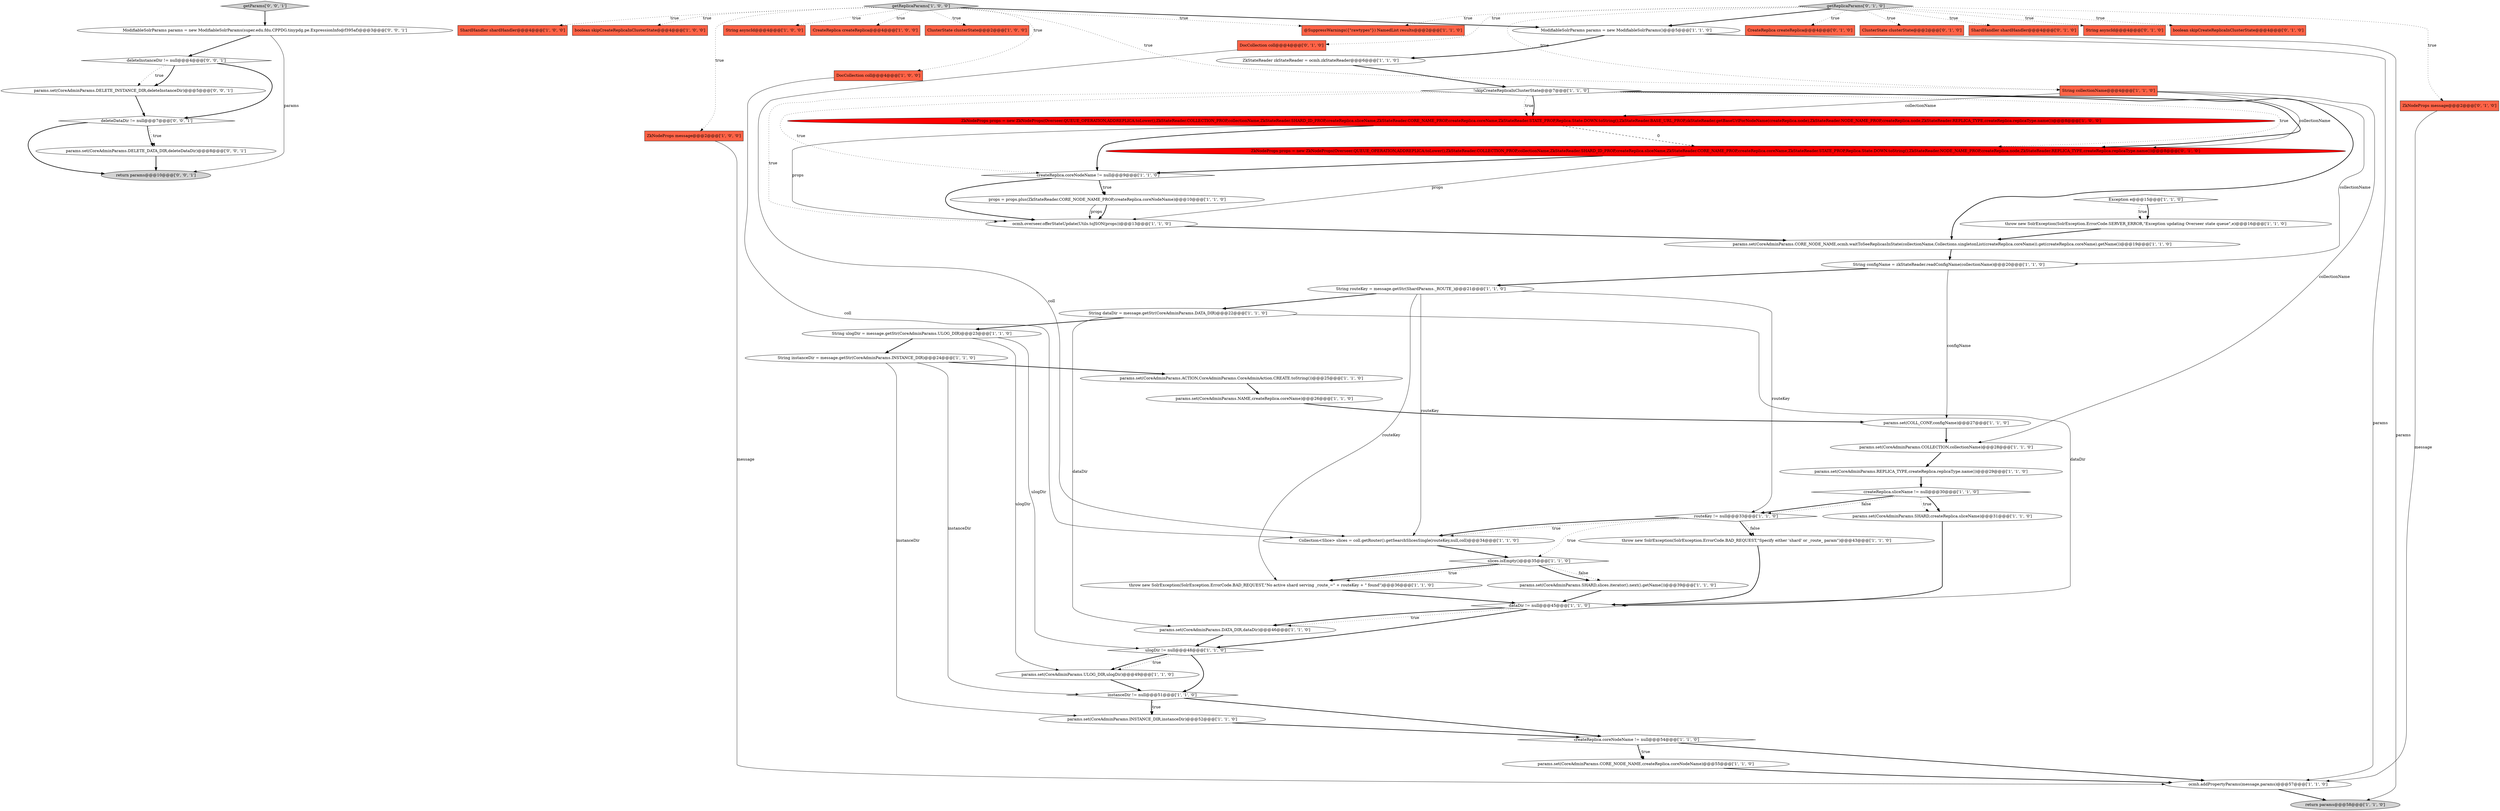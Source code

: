 digraph {
61 [style = filled, label = "getParams['0', '0', '1']", fillcolor = lightgray, shape = diamond image = "AAA0AAABBB3BBB"];
54 [style = filled, label = "ZkNodeProps props = new ZkNodeProps(Overseer.QUEUE_OPERATION,ADDREPLICA.toLower(),ZkStateReader.COLLECTION_PROP,collectionName,ZkStateReader.SHARD_ID_PROP,createReplica.sliceName,ZkStateReader.CORE_NAME_PROP,createReplica.coreName,ZkStateReader.STATE_PROP,Replica.State.DOWN.toString(),ZkStateReader.NODE_NAME_PROP,createReplica.node,ZkStateReader.REPLICA_TYPE,createReplica.replicaType.name())@@@8@@@['0', '1', '0']", fillcolor = red, shape = ellipse image = "AAA1AAABBB2BBB"];
14 [style = filled, label = "params.set(CoreAdminParams.INSTANCE_DIR,instanceDir)@@@52@@@['1', '1', '0']", fillcolor = white, shape = ellipse image = "AAA0AAABBB1BBB"];
40 [style = filled, label = "Exception e@@@15@@@['1', '1', '0']", fillcolor = white, shape = diamond image = "AAA0AAABBB1BBB"];
0 [style = filled, label = "ShardHandler shardHandler@@@4@@@['1', '0', '0']", fillcolor = tomato, shape = box image = "AAA0AAABBB1BBB"];
32 [style = filled, label = "boolean skipCreateReplicaInClusterState@@@4@@@['1', '0', '0']", fillcolor = tomato, shape = box image = "AAA0AAABBB1BBB"];
49 [style = filled, label = "DocCollection coll@@@4@@@['0', '1', '0']", fillcolor = tomato, shape = box image = "AAA0AAABBB2BBB"];
22 [style = filled, label = "params.set(COLL_CONF,configName)@@@27@@@['1', '1', '0']", fillcolor = white, shape = ellipse image = "AAA0AAABBB1BBB"];
43 [style = filled, label = "String collectionName@@@4@@@['1', '1', '0']", fillcolor = tomato, shape = box image = "AAA0AAABBB1BBB"];
47 [style = filled, label = "params.set(CoreAdminParams.ULOG_DIR,ulogDir)@@@49@@@['1', '1', '0']", fillcolor = white, shape = ellipse image = "AAA0AAABBB1BBB"];
56 [style = filled, label = "CreateReplica createReplica@@@4@@@['0', '1', '0']", fillcolor = tomato, shape = box image = "AAA0AAABBB2BBB"];
17 [style = filled, label = "ModifiableSolrParams params = new ModifiableSolrParams()@@@5@@@['1', '1', '0']", fillcolor = white, shape = ellipse image = "AAA0AAABBB1BBB"];
33 [style = filled, label = "props = props.plus(ZkStateReader.CORE_NODE_NAME_PROP,createReplica.coreNodeName)@@@10@@@['1', '1', '0']", fillcolor = white, shape = ellipse image = "AAA0AAABBB1BBB"];
20 [style = filled, label = "ZkStateReader zkStateReader = ocmh.zkStateReader@@@6@@@['1', '1', '0']", fillcolor = white, shape = ellipse image = "AAA0AAABBB1BBB"];
38 [style = filled, label = "String instanceDir = message.getStr(CoreAdminParams.INSTANCE_DIR)@@@24@@@['1', '1', '0']", fillcolor = white, shape = ellipse image = "AAA0AAABBB1BBB"];
41 [style = filled, label = "createReplica.coreNodeName != null@@@54@@@['1', '1', '0']", fillcolor = white, shape = diamond image = "AAA0AAABBB1BBB"];
48 [style = filled, label = "ClusterState clusterState@@@2@@@['0', '1', '0']", fillcolor = tomato, shape = box image = "AAA0AAABBB2BBB"];
52 [style = filled, label = "ShardHandler shardHandler@@@4@@@['0', '1', '0']", fillcolor = tomato, shape = box image = "AAA0AAABBB2BBB"];
35 [style = filled, label = "ZkNodeProps props = new ZkNodeProps(Overseer.QUEUE_OPERATION,ADDREPLICA.toLower(),ZkStateReader.COLLECTION_PROP,collectionName,ZkStateReader.SHARD_ID_PROP,createReplica.sliceName,ZkStateReader.CORE_NAME_PROP,createReplica.coreName,ZkStateReader.STATE_PROP,Replica.State.DOWN.toString(),ZkStateReader.BASE_URL_PROP,zkStateReader.getBaseUrlForNodeName(createReplica.node),ZkStateReader.NODE_NAME_PROP,createReplica.node,ZkStateReader.REPLICA_TYPE,createReplica.replicaType.name())@@@8@@@['1', '0', '0']", fillcolor = red, shape = ellipse image = "AAA1AAABBB1BBB"];
28 [style = filled, label = "throw new SolrException(SolrException.ErrorCode.BAD_REQUEST,\"Specify either 'shard' or _route_ param\")@@@43@@@['1', '1', '0']", fillcolor = white, shape = ellipse image = "AAA0AAABBB1BBB"];
44 [style = filled, label = "String ulogDir = message.getStr(CoreAdminParams.ULOG_DIR)@@@23@@@['1', '1', '0']", fillcolor = white, shape = ellipse image = "AAA0AAABBB1BBB"];
2 [style = filled, label = "params.set(CoreAdminParams.ACTION,CoreAdminParams.CoreAdminAction.CREATE.toString())@@@25@@@['1', '1', '0']", fillcolor = white, shape = ellipse image = "AAA0AAABBB1BBB"];
19 [style = filled, label = "throw new SolrException(SolrException.ErrorCode.SERVER_ERROR,\"Exception updating Overseer state queue\",e)@@@16@@@['1', '1', '0']", fillcolor = white, shape = ellipse image = "AAA0AAABBB1BBB"];
7 [style = filled, label = "getReplicaParams['1', '0', '0']", fillcolor = lightgray, shape = diamond image = "AAA0AAABBB1BBB"];
4 [style = filled, label = "instanceDir != null@@@51@@@['1', '1', '0']", fillcolor = white, shape = diamond image = "AAA0AAABBB1BBB"];
11 [style = filled, label = "params.set(CoreAdminParams.SHARD,createReplica.sliceName)@@@31@@@['1', '1', '0']", fillcolor = white, shape = ellipse image = "AAA0AAABBB1BBB"];
9 [style = filled, label = "params.set(CoreAdminParams.NAME,createReplica.coreName)@@@26@@@['1', '1', '0']", fillcolor = white, shape = ellipse image = "AAA0AAABBB1BBB"];
5 [style = filled, label = "String asyncId@@@4@@@['1', '0', '0']", fillcolor = tomato, shape = box image = "AAA0AAABBB1BBB"];
15 [style = filled, label = "CreateReplica createReplica@@@4@@@['1', '0', '0']", fillcolor = tomato, shape = box image = "AAA0AAABBB1BBB"];
12 [style = filled, label = "!skipCreateReplicaInClusterState@@@7@@@['1', '1', '0']", fillcolor = white, shape = diamond image = "AAA0AAABBB1BBB"];
21 [style = filled, label = "ClusterState clusterState@@@2@@@['1', '0', '0']", fillcolor = tomato, shape = box image = "AAA0AAABBB1BBB"];
37 [style = filled, label = "createReplica.coreNodeName != null@@@9@@@['1', '1', '0']", fillcolor = white, shape = diamond image = "AAA0AAABBB1BBB"];
36 [style = filled, label = "@SuppressWarnings({\"rawtypes\"}) NamedList results@@@2@@@['1', '1', '0']", fillcolor = tomato, shape = box image = "AAA0AAABBB1BBB"];
39 [style = filled, label = "ocmh.addPropertyParams(message,params)@@@57@@@['1', '1', '0']", fillcolor = white, shape = ellipse image = "AAA0AAABBB1BBB"];
53 [style = filled, label = "String asyncId@@@4@@@['0', '1', '0']", fillcolor = tomato, shape = box image = "AAA0AAABBB2BBB"];
45 [style = filled, label = "String dataDir = message.getStr(CoreAdminParams.DATA_DIR)@@@22@@@['1', '1', '0']", fillcolor = white, shape = ellipse image = "AAA0AAABBB1BBB"];
18 [style = filled, label = "String configName = zkStateReader.readConfigName(collectionName)@@@20@@@['1', '1', '0']", fillcolor = white, shape = ellipse image = "AAA0AAABBB1BBB"];
30 [style = filled, label = "slices.isEmpty()@@@35@@@['1', '1', '0']", fillcolor = white, shape = diamond image = "AAA0AAABBB1BBB"];
51 [style = filled, label = "boolean skipCreateReplicaInClusterState@@@4@@@['0', '1', '0']", fillcolor = tomato, shape = box image = "AAA0AAABBB2BBB"];
42 [style = filled, label = "ocmh.overseer.offerStateUpdate(Utils.toJSON(props))@@@13@@@['1', '1', '0']", fillcolor = white, shape = ellipse image = "AAA0AAABBB1BBB"];
63 [style = filled, label = "deleteInstanceDir != null@@@4@@@['0', '0', '1']", fillcolor = white, shape = diamond image = "AAA0AAABBB3BBB"];
57 [style = filled, label = "return params@@@10@@@['0', '0', '1']", fillcolor = lightgray, shape = ellipse image = "AAA0AAABBB3BBB"];
10 [style = filled, label = "String routeKey = message.getStr(ShardParams._ROUTE_)@@@21@@@['1', '1', '0']", fillcolor = white, shape = ellipse image = "AAA0AAABBB1BBB"];
8 [style = filled, label = "DocCollection coll@@@4@@@['1', '0', '0']", fillcolor = tomato, shape = box image = "AAA0AAABBB1BBB"];
13 [style = filled, label = "params.set(CoreAdminParams.CORE_NODE_NAME,ocmh.waitToSeeReplicasInState(collectionName,Collections.singletonList(createReplica.coreName)).get(createReplica.coreName).getName())@@@19@@@['1', '1', '0']", fillcolor = white, shape = ellipse image = "AAA0AAABBB1BBB"];
23 [style = filled, label = "ZkNodeProps message@@@2@@@['1', '0', '0']", fillcolor = tomato, shape = box image = "AAA0AAABBB1BBB"];
27 [style = filled, label = "throw new SolrException(SolrException.ErrorCode.BAD_REQUEST,\"No active shard serving _route_=\" + routeKey + \" found\")@@@36@@@['1', '1', '0']", fillcolor = white, shape = ellipse image = "AAA0AAABBB1BBB"];
16 [style = filled, label = "params.set(CoreAdminParams.COLLECTION,collectionName)@@@28@@@['1', '1', '0']", fillcolor = white, shape = ellipse image = "AAA0AAABBB1BBB"];
29 [style = filled, label = "dataDir != null@@@45@@@['1', '1', '0']", fillcolor = white, shape = diamond image = "AAA0AAABBB1BBB"];
6 [style = filled, label = "params.set(CoreAdminParams.REPLICA_TYPE,createReplica.replicaType.name())@@@29@@@['1', '1', '0']", fillcolor = white, shape = ellipse image = "AAA0AAABBB1BBB"];
62 [style = filled, label = "params.set(CoreAdminParams.DELETE_DATA_DIR,deleteDataDir)@@@8@@@['0', '0', '1']", fillcolor = white, shape = ellipse image = "AAA0AAABBB3BBB"];
26 [style = filled, label = "return params@@@58@@@['1', '1', '0']", fillcolor = lightgray, shape = ellipse image = "AAA0AAABBB1BBB"];
55 [style = filled, label = "ZkNodeProps message@@@2@@@['0', '1', '0']", fillcolor = tomato, shape = box image = "AAA0AAABBB2BBB"];
58 [style = filled, label = "params.set(CoreAdminParams.DELETE_INSTANCE_DIR,deleteInstanceDir)@@@5@@@['0', '0', '1']", fillcolor = white, shape = ellipse image = "AAA0AAABBB3BBB"];
25 [style = filled, label = "routeKey != null@@@33@@@['1', '1', '0']", fillcolor = white, shape = diamond image = "AAA0AAABBB1BBB"];
50 [style = filled, label = "getReplicaParams['0', '1', '0']", fillcolor = lightgray, shape = diamond image = "AAA0AAABBB2BBB"];
34 [style = filled, label = "params.set(CoreAdminParams.SHARD,slices.iterator().next().getName())@@@39@@@['1', '1', '0']", fillcolor = white, shape = ellipse image = "AAA0AAABBB1BBB"];
1 [style = filled, label = "createReplica.sliceName != null@@@30@@@['1', '1', '0']", fillcolor = white, shape = diamond image = "AAA0AAABBB1BBB"];
31 [style = filled, label = "params.set(CoreAdminParams.CORE_NODE_NAME,createReplica.coreNodeName)@@@55@@@['1', '1', '0']", fillcolor = white, shape = ellipse image = "AAA0AAABBB1BBB"];
59 [style = filled, label = "deleteDataDir != null@@@7@@@['0', '0', '1']", fillcolor = white, shape = diamond image = "AAA0AAABBB3BBB"];
46 [style = filled, label = "Collection<Slice> slices = coll.getRouter().getSearchSlicesSingle(routeKey,null,coll)@@@34@@@['1', '1', '0']", fillcolor = white, shape = ellipse image = "AAA0AAABBB1BBB"];
60 [style = filled, label = "ModifiableSolrParams params = new ModifiableSolrParams(super.edu.fdu.CPPDG.tinypdg.pe.ExpressionInfo@f395af)@@@3@@@['0', '0', '1']", fillcolor = white, shape = ellipse image = "AAA0AAABBB3BBB"];
24 [style = filled, label = "ulogDir != null@@@48@@@['1', '1', '0']", fillcolor = white, shape = diamond image = "AAA0AAABBB1BBB"];
3 [style = filled, label = "params.set(CoreAdminParams.DATA_DIR,dataDir)@@@46@@@['1', '1', '0']", fillcolor = white, shape = ellipse image = "AAA0AAABBB1BBB"];
43->18 [style = solid, label="collectionName"];
17->26 [style = solid, label="params"];
3->24 [style = bold, label=""];
50->52 [style = dotted, label="true"];
7->36 [style = dotted, label="true"];
35->42 [style = solid, label="props"];
12->42 [style = dotted, label="true"];
11->29 [style = bold, label=""];
59->57 [style = bold, label=""];
59->62 [style = bold, label=""];
12->35 [style = dotted, label="true"];
59->62 [style = dotted, label="true"];
17->39 [style = solid, label="params"];
18->22 [style = solid, label="configName"];
35->37 [style = bold, label=""];
33->42 [style = bold, label=""];
50->48 [style = dotted, label="true"];
54->37 [style = bold, label=""];
12->54 [style = dotted, label="true"];
60->63 [style = bold, label=""];
8->46 [style = solid, label="coll"];
58->59 [style = bold, label=""];
37->33 [style = bold, label=""];
12->54 [style = bold, label=""];
17->20 [style = bold, label=""];
50->55 [style = dotted, label="true"];
25->28 [style = bold, label=""];
10->25 [style = solid, label="routeKey"];
55->39 [style = solid, label="message"];
30->34 [style = dotted, label="false"];
44->47 [style = solid, label="ulogDir"];
16->6 [style = bold, label=""];
30->27 [style = bold, label=""];
50->51 [style = dotted, label="true"];
38->4 [style = solid, label="instanceDir"];
50->43 [style = dotted, label="true"];
30->34 [style = bold, label=""];
12->35 [style = bold, label=""];
2->9 [style = bold, label=""];
50->36 [style = dotted, label="true"];
24->47 [style = bold, label=""];
39->26 [style = bold, label=""];
44->38 [style = bold, label=""];
38->2 [style = bold, label=""];
1->11 [style = bold, label=""];
7->23 [style = dotted, label="true"];
19->13 [style = bold, label=""];
10->46 [style = solid, label="routeKey"];
10->45 [style = bold, label=""];
60->57 [style = solid, label="params"];
43->35 [style = solid, label="collectionName"];
27->29 [style = bold, label=""];
7->21 [style = dotted, label="true"];
7->8 [style = dotted, label="true"];
7->32 [style = dotted, label="true"];
35->54 [style = dashed, label="0"];
13->18 [style = bold, label=""];
12->37 [style = dotted, label="true"];
9->22 [style = bold, label=""];
50->49 [style = dotted, label="true"];
28->29 [style = bold, label=""];
34->29 [style = bold, label=""];
4->14 [style = bold, label=""];
7->17 [style = bold, label=""];
63->59 [style = bold, label=""];
22->16 [style = bold, label=""];
24->47 [style = dotted, label="true"];
50->17 [style = bold, label=""];
40->19 [style = bold, label=""];
7->0 [style = dotted, label="true"];
25->28 [style = dotted, label="false"];
45->44 [style = bold, label=""];
7->15 [style = dotted, label="true"];
4->41 [style = bold, label=""];
7->5 [style = dotted, label="true"];
12->13 [style = bold, label=""];
6->1 [style = bold, label=""];
50->53 [style = dotted, label="true"];
46->30 [style = bold, label=""];
33->42 [style = solid, label="props"];
18->10 [style = bold, label=""];
45->29 [style = solid, label="dataDir"];
10->27 [style = solid, label="routeKey"];
43->16 [style = solid, label="collectionName"];
41->31 [style = bold, label=""];
31->39 [style = bold, label=""];
1->25 [style = bold, label=""];
14->41 [style = bold, label=""];
29->3 [style = dotted, label="true"];
37->42 [style = bold, label=""];
45->3 [style = solid, label="dataDir"];
40->19 [style = dotted, label="true"];
41->31 [style = dotted, label="true"];
37->33 [style = dotted, label="true"];
42->13 [style = bold, label=""];
61->60 [style = bold, label=""];
63->58 [style = dotted, label="true"];
23->39 [style = solid, label="message"];
30->27 [style = dotted, label="true"];
29->3 [style = bold, label=""];
1->11 [style = dotted, label="true"];
1->25 [style = dotted, label="false"];
49->46 [style = solid, label="coll"];
25->46 [style = bold, label=""];
62->57 [style = bold, label=""];
4->14 [style = dotted, label="true"];
25->46 [style = dotted, label="true"];
63->58 [style = bold, label=""];
24->4 [style = bold, label=""];
54->42 [style = solid, label="props"];
43->54 [style = solid, label="collectionName"];
50->56 [style = dotted, label="true"];
20->12 [style = bold, label=""];
44->24 [style = solid, label="ulogDir"];
41->39 [style = bold, label=""];
29->24 [style = bold, label=""];
25->30 [style = dotted, label="true"];
7->43 [style = dotted, label="true"];
38->14 [style = solid, label="instanceDir"];
47->4 [style = bold, label=""];
}
